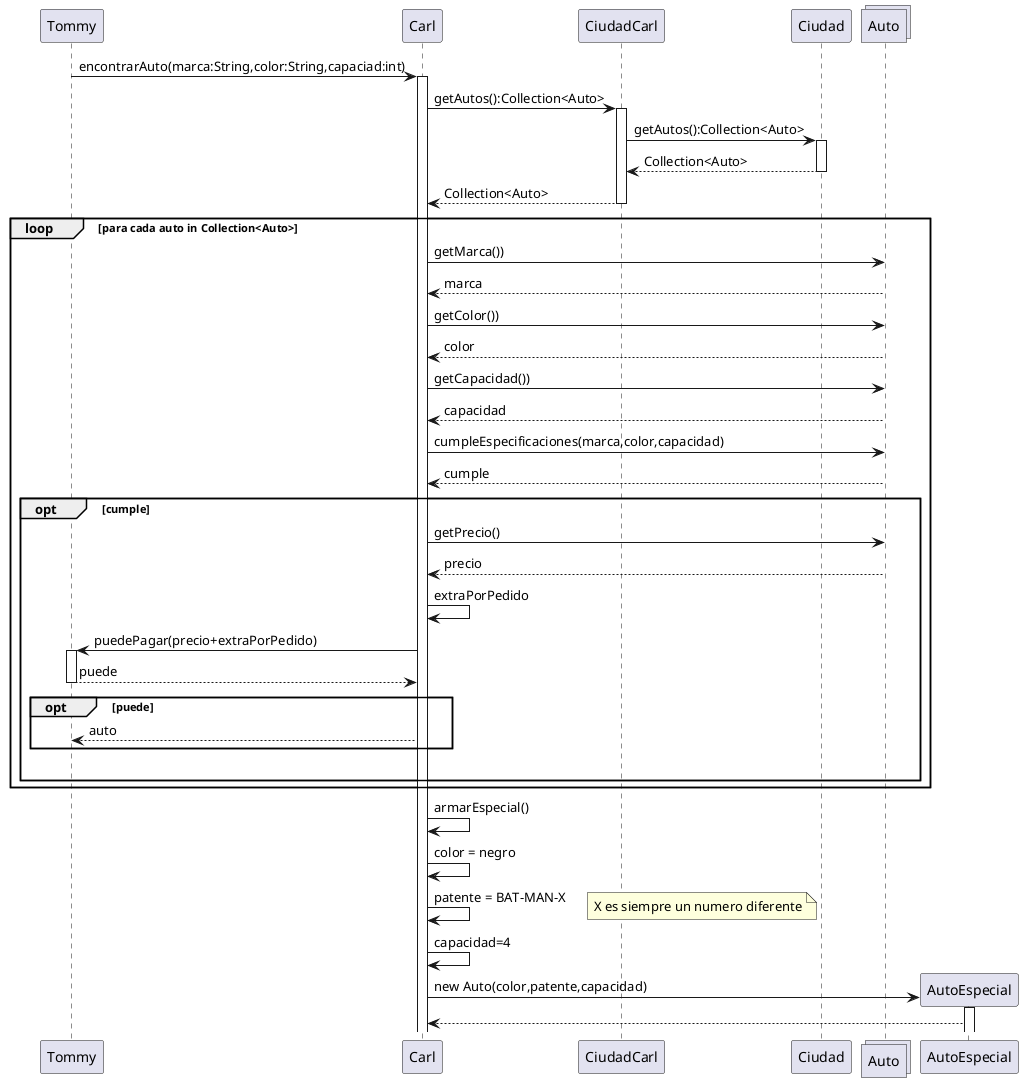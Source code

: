 @startuml
Tommy -> Carl : encontrarAuto(marca:String,color:String,capaciad:int)
activate Carl
Carl -> CiudadCarl :getAutos():Collection<Auto>
activate CiudadCarl
CiudadCarl -> Ciudad :getAutos():Collection<Auto>
activate Ciudad
Ciudad --> CiudadCarl :Collection<Auto>
deactivate Ciudad
CiudadCarl --> Carl : Collection<Auto>
deactivate CiudadCarl
collections Auto
loop para cada auto in Collection<Auto>
    Carl -> Auto: getMarca())
    Auto --> Carl: marca
    Carl -> Auto: getColor())
    Auto --> Carl: color
    Carl -> Auto: getCapacidad())
    Auto --> Carl: capacidad
    Carl -> Auto : cumpleEspecificaciones(marca,color,capacidad)
    Auto --> Carl : cumple
    opt cumple
        Carl -> Auto : getPrecio()
        Auto --> Carl : precio
        Carl -> Carl: extraPorPedido
        Carl -> Tommy : puedePagar(precio+extraPorPedido)
        activate Tommy
        Tommy --> Carl : puede
        deactivate Tommy
        opt puede
            Carl --> Tommy :auto
        end
        |||
    end
end

Carl -> Carl : armarEspecial()
Carl -> Carl : color = negro
Carl -> Carl : patente = BAT-MAN-X
note right : X es siempre un numero diferente
Carl -> Carl : capacidad=4
create AutoEspecial
Carl -> AutoEspecial : new Auto(color,patente,capacidad)
activate AutoEspecial
AutoEspecial --> Carl




@enduml